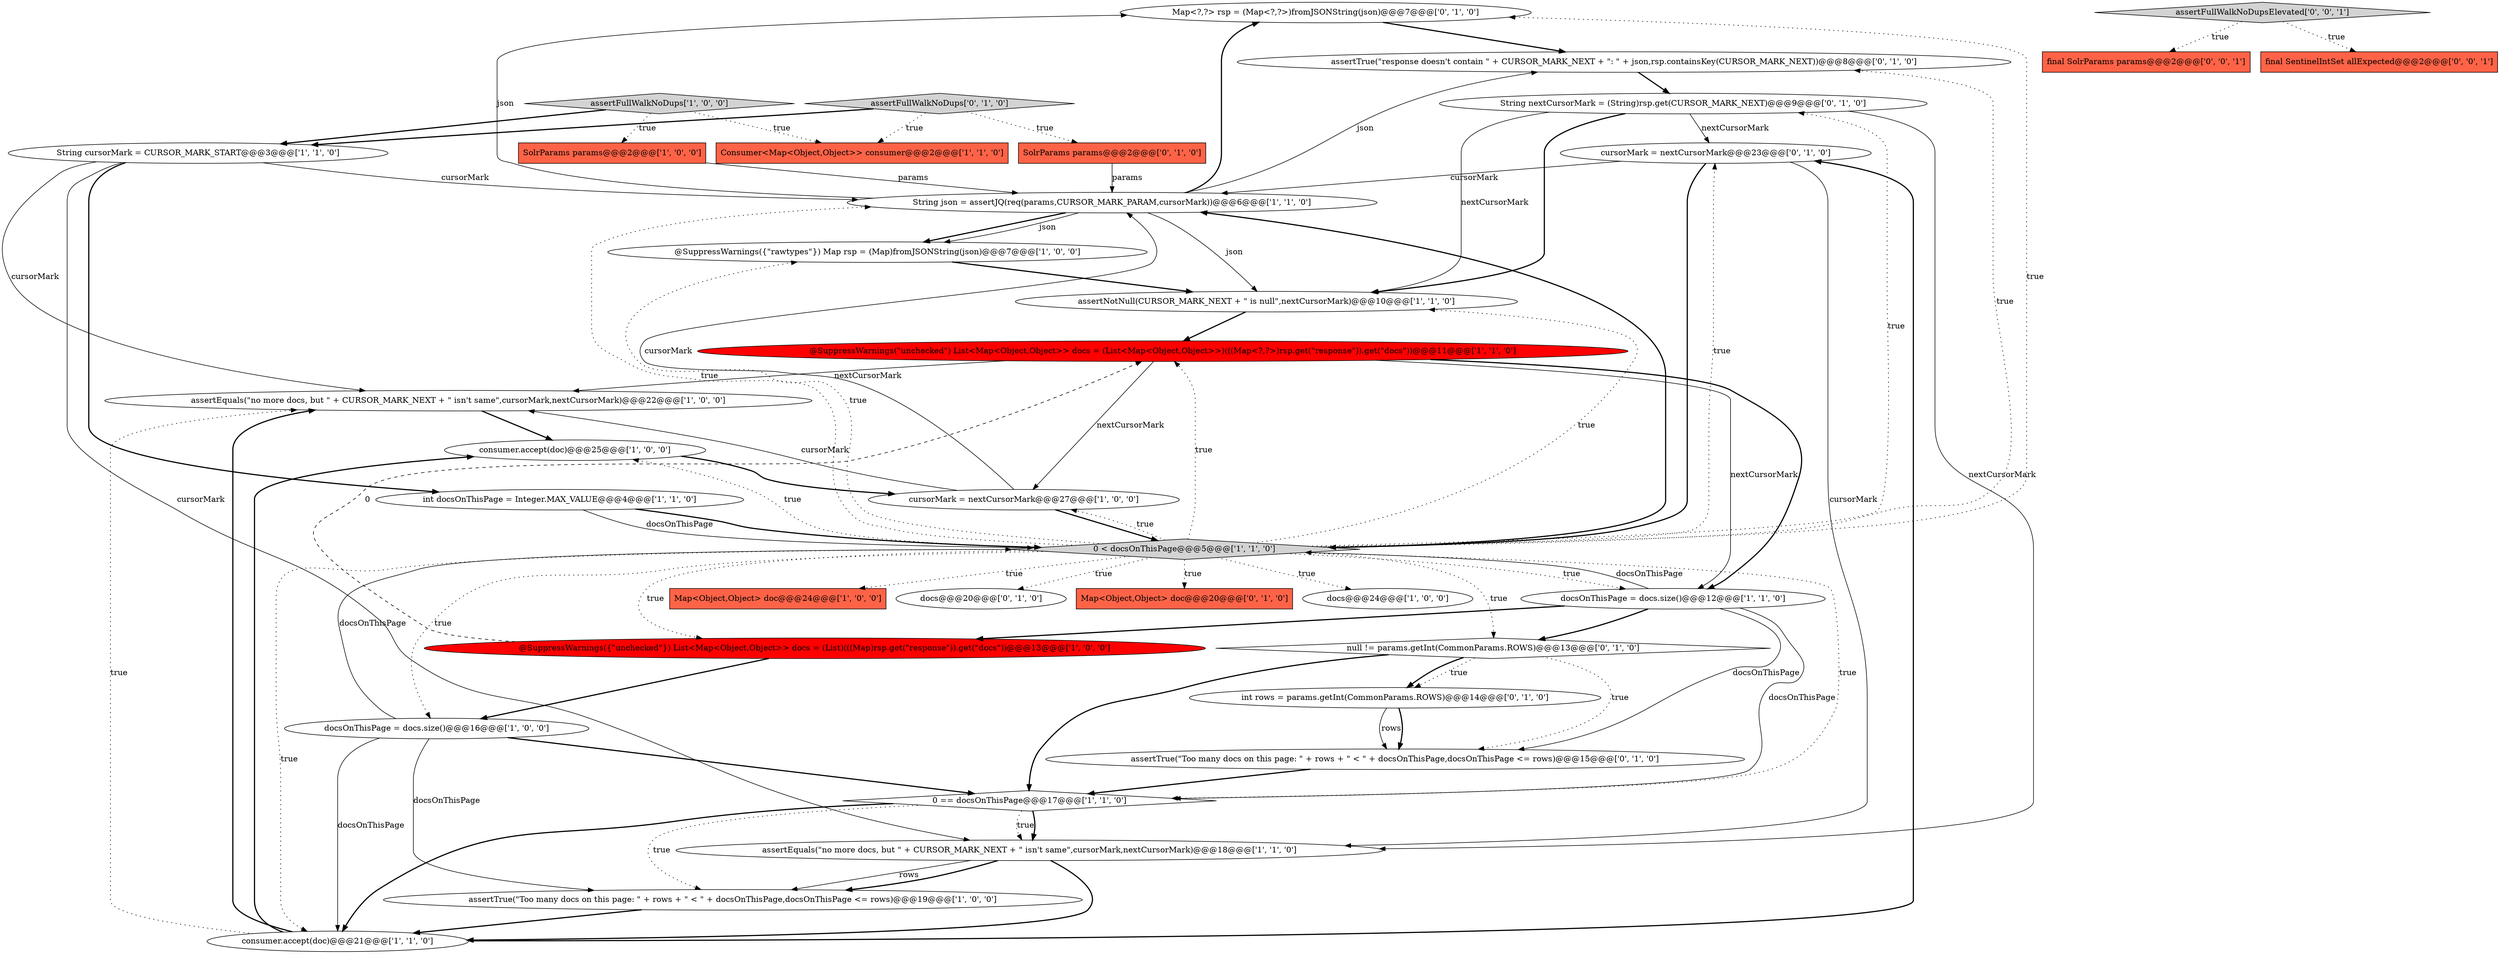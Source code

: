 digraph {
25 [style = filled, label = "Map<?,?> rsp = (Map<?,?>)fromJSONString(json)@@@7@@@['0', '1', '0']", fillcolor = white, shape = ellipse image = "AAA0AAABBB2BBB"];
27 [style = filled, label = "docs@@@20@@@['0', '1', '0']", fillcolor = white, shape = ellipse image = "AAA0AAABBB2BBB"];
33 [style = filled, label = "final SolrParams params@@@2@@@['0', '0', '1']", fillcolor = tomato, shape = box image = "AAA0AAABBB3BBB"];
0 [style = filled, label = "String json = assertJQ(req(params,CURSOR_MARK_PARAM,cursorMark))@@@6@@@['1', '1', '0']", fillcolor = white, shape = ellipse image = "AAA0AAABBB1BBB"];
1 [style = filled, label = "0 < docsOnThisPage@@@5@@@['1', '1', '0']", fillcolor = lightgray, shape = diamond image = "AAA0AAABBB1BBB"];
15 [style = filled, label = "int docsOnThisPage = Integer.MAX_VALUE@@@4@@@['1', '1', '0']", fillcolor = white, shape = ellipse image = "AAA0AAABBB1BBB"];
22 [style = filled, label = "cursorMark = nextCursorMark@@@23@@@['0', '1', '0']", fillcolor = white, shape = ellipse image = "AAA0AAABBB2BBB"];
17 [style = filled, label = "Map<Object,Object> doc@@@24@@@['1', '0', '0']", fillcolor = tomato, shape = box image = "AAA0AAABBB1BBB"];
30 [style = filled, label = "assertTrue(\"response doesn't contain \" + CURSOR_MARK_NEXT + \": \" + json,rsp.containsKey(CURSOR_MARK_NEXT))@@@8@@@['0', '1', '0']", fillcolor = white, shape = ellipse image = "AAA0AAABBB2BBB"];
26 [style = filled, label = "null != params.getInt(CommonParams.ROWS)@@@13@@@['0', '1', '0']", fillcolor = white, shape = diamond image = "AAA0AAABBB2BBB"];
32 [style = filled, label = "assertTrue(\"Too many docs on this page: \" + rows + \" < \" + docsOnThisPage,docsOnThisPage <= rows)@@@15@@@['0', '1', '0']", fillcolor = white, shape = ellipse image = "AAA0AAABBB2BBB"];
28 [style = filled, label = "Map<Object,Object> doc@@@20@@@['0', '1', '0']", fillcolor = tomato, shape = box image = "AAA0AAABBB2BBB"];
19 [style = filled, label = "consumer.accept(doc)@@@25@@@['1', '0', '0']", fillcolor = white, shape = ellipse image = "AAA0AAABBB1BBB"];
21 [style = filled, label = "assertFullWalkNoDups['1', '0', '0']", fillcolor = lightgray, shape = diamond image = "AAA0AAABBB1BBB"];
9 [style = filled, label = "assertEquals(\"no more docs, but \" + CURSOR_MARK_NEXT + \" isn't same\",cursorMark,nextCursorMark)@@@22@@@['1', '0', '0']", fillcolor = white, shape = ellipse image = "AAA0AAABBB1BBB"];
20 [style = filled, label = "cursorMark = nextCursorMark@@@27@@@['1', '0', '0']", fillcolor = white, shape = ellipse image = "AAA0AAABBB1BBB"];
35 [style = filled, label = "assertFullWalkNoDupsElevated['0', '0', '1']", fillcolor = lightgray, shape = diamond image = "AAA0AAABBB3BBB"];
12 [style = filled, label = "consumer.accept(doc)@@@21@@@['1', '1', '0']", fillcolor = white, shape = ellipse image = "AAA0AAABBB1BBB"];
29 [style = filled, label = "String nextCursorMark = (String)rsp.get(CURSOR_MARK_NEXT)@@@9@@@['0', '1', '0']", fillcolor = white, shape = ellipse image = "AAA0AAABBB2BBB"];
16 [style = filled, label = "docsOnThisPage = docs.size()@@@16@@@['1', '0', '0']", fillcolor = white, shape = ellipse image = "AAA0AAABBB1BBB"];
14 [style = filled, label = "docs@@@24@@@['1', '0', '0']", fillcolor = white, shape = ellipse image = "AAA0AAABBB1BBB"];
31 [style = filled, label = "assertFullWalkNoDups['0', '1', '0']", fillcolor = lightgray, shape = diamond image = "AAA0AAABBB2BBB"];
18 [style = filled, label = "@SuppressWarnings(\"unchecked\") List<Map<Object,Object>> docs = (List<Map<Object,Object>>)(((Map<?,?>)rsp.get(\"response\")).get(\"docs\"))@@@11@@@['1', '1', '0']", fillcolor = red, shape = ellipse image = "AAA1AAABBB1BBB"];
5 [style = filled, label = "SolrParams params@@@2@@@['1', '0', '0']", fillcolor = tomato, shape = box image = "AAA0AAABBB1BBB"];
10 [style = filled, label = "assertNotNull(CURSOR_MARK_NEXT + \" is null\",nextCursorMark)@@@10@@@['1', '1', '0']", fillcolor = white, shape = ellipse image = "AAA0AAABBB1BBB"];
8 [style = filled, label = "Consumer<Map<Object,Object>> consumer@@@2@@@['1', '1', '0']", fillcolor = tomato, shape = box image = "AAA0AAABBB1BBB"];
24 [style = filled, label = "SolrParams params@@@2@@@['0', '1', '0']", fillcolor = tomato, shape = box image = "AAA0AAABBB2BBB"];
4 [style = filled, label = "@SuppressWarnings({\"unchecked\"}) List<Map<Object,Object>> docs = (List)(((Map)rsp.get(\"response\")).get(\"docs\"))@@@13@@@['1', '0', '0']", fillcolor = red, shape = ellipse image = "AAA1AAABBB1BBB"];
6 [style = filled, label = "docsOnThisPage = docs.size()@@@12@@@['1', '1', '0']", fillcolor = white, shape = ellipse image = "AAA0AAABBB1BBB"];
34 [style = filled, label = "final SentinelIntSet allExpected@@@2@@@['0', '0', '1']", fillcolor = tomato, shape = box image = "AAA0AAABBB3BBB"];
11 [style = filled, label = "assertEquals(\"no more docs, but \" + CURSOR_MARK_NEXT + \" isn't same\",cursorMark,nextCursorMark)@@@18@@@['1', '1', '0']", fillcolor = white, shape = ellipse image = "AAA0AAABBB1BBB"];
2 [style = filled, label = "0 == docsOnThisPage@@@17@@@['1', '1', '0']", fillcolor = white, shape = diamond image = "AAA0AAABBB1BBB"];
7 [style = filled, label = "assertTrue(\"Too many docs on this page: \" + rows + \" < \" + docsOnThisPage,docsOnThisPage <= rows)@@@19@@@['1', '0', '0']", fillcolor = white, shape = ellipse image = "AAA0AAABBB1BBB"];
13 [style = filled, label = "@SuppressWarnings({\"rawtypes\"}) Map rsp = (Map)fromJSONString(json)@@@7@@@['1', '0', '0']", fillcolor = white, shape = ellipse image = "AAA0AAABBB1BBB"];
3 [style = filled, label = "String cursorMark = CURSOR_MARK_START@@@3@@@['1', '1', '0']", fillcolor = white, shape = ellipse image = "AAA0AAABBB1BBB"];
23 [style = filled, label = "int rows = params.getInt(CommonParams.ROWS)@@@14@@@['0', '1', '0']", fillcolor = white, shape = ellipse image = "AAA0AAABBB2BBB"];
18->6 [style = solid, label="nextCursorMark"];
0->13 [style = bold, label=""];
0->13 [style = solid, label="json"];
25->30 [style = bold, label=""];
21->8 [style = dotted, label="true"];
29->10 [style = solid, label="nextCursorMark"];
16->12 [style = solid, label="docsOnThisPage"];
12->9 [style = bold, label=""];
29->22 [style = solid, label="nextCursorMark"];
30->29 [style = bold, label=""];
23->32 [style = solid, label="rows"];
6->2 [style = solid, label="docsOnThisPage"];
2->11 [style = dotted, label="true"];
1->13 [style = dotted, label="true"];
0->25 [style = bold, label=""];
18->9 [style = solid, label="nextCursorMark"];
1->12 [style = dotted, label="true"];
1->6 [style = dotted, label="true"];
20->9 [style = solid, label="cursorMark"];
1->0 [style = dotted, label="true"];
12->22 [style = bold, label=""];
4->16 [style = bold, label=""];
1->27 [style = dotted, label="true"];
21->3 [style = bold, label=""];
21->5 [style = dotted, label="true"];
3->0 [style = solid, label="cursorMark"];
15->1 [style = solid, label="docsOnThisPage"];
19->20 [style = bold, label=""];
1->22 [style = dotted, label="true"];
11->7 [style = solid, label="rows"];
22->11 [style = solid, label="cursorMark"];
11->12 [style = bold, label=""];
1->0 [style = bold, label=""];
1->4 [style = dotted, label="true"];
26->23 [style = dotted, label="true"];
35->33 [style = dotted, label="true"];
1->30 [style = dotted, label="true"];
1->18 [style = dotted, label="true"];
0->25 [style = solid, label="json"];
22->0 [style = solid, label="cursorMark"];
6->4 [style = bold, label=""];
1->26 [style = dotted, label="true"];
20->0 [style = solid, label="cursorMark"];
26->32 [style = dotted, label="true"];
29->11 [style = solid, label="nextCursorMark"];
31->3 [style = bold, label=""];
1->28 [style = dotted, label="true"];
13->10 [style = bold, label=""];
10->18 [style = bold, label=""];
6->26 [style = bold, label=""];
1->10 [style = dotted, label="true"];
1->17 [style = dotted, label="true"];
6->32 [style = solid, label="docsOnThisPage"];
23->32 [style = bold, label=""];
20->1 [style = bold, label=""];
1->19 [style = dotted, label="true"];
31->8 [style = dotted, label="true"];
3->11 [style = solid, label="cursorMark"];
16->1 [style = solid, label="docsOnThisPage"];
18->6 [style = bold, label=""];
9->19 [style = bold, label=""];
16->7 [style = solid, label="docsOnThisPage"];
29->10 [style = bold, label=""];
1->16 [style = dotted, label="true"];
22->1 [style = bold, label=""];
1->20 [style = dotted, label="true"];
2->11 [style = bold, label=""];
15->1 [style = bold, label=""];
4->18 [style = dashed, label="0"];
1->25 [style = dotted, label="true"];
7->12 [style = bold, label=""];
6->1 [style = solid, label="docsOnThisPage"];
18->20 [style = solid, label="nextCursorMark"];
3->9 [style = solid, label="cursorMark"];
24->0 [style = solid, label="params"];
0->30 [style = solid, label="json"];
3->15 [style = bold, label=""];
1->14 [style = dotted, label="true"];
5->0 [style = solid, label="params"];
16->2 [style = bold, label=""];
32->2 [style = bold, label=""];
2->12 [style = bold, label=""];
1->29 [style = dotted, label="true"];
26->2 [style = bold, label=""];
0->10 [style = solid, label="json"];
2->7 [style = dotted, label="true"];
26->23 [style = bold, label=""];
35->34 [style = dotted, label="true"];
31->24 [style = dotted, label="true"];
12->19 [style = bold, label=""];
1->2 [style = dotted, label="true"];
11->7 [style = bold, label=""];
12->9 [style = dotted, label="true"];
}
